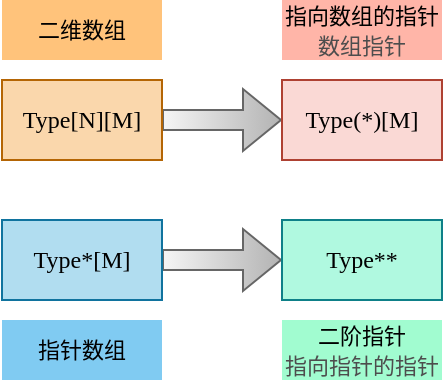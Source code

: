 <mxfile version="22.1.16" type="device">
  <diagram name="Page-1" id="YnSj80K2Y_cy2oaErPIG">
    <mxGraphModel dx="465" dy="320" grid="1" gridSize="10" guides="1" tooltips="1" connect="1" arrows="1" fold="1" page="1" pageScale="1" pageWidth="850" pageHeight="1100" math="1" shadow="0">
      <root>
        <mxCell id="0" />
        <mxCell id="1" parent="0" />
        <mxCell id="mlNKyCq5h5fFbtTb3AHi-3" value="" style="edgeStyle=orthogonalEdgeStyle;rounded=0;orthogonalLoop=1;jettySize=auto;html=1;shape=flexArrow;fillColor=#f5f5f5;gradientColor=#b3b3b3;strokeColor=#666666;gradientDirection=east;" parent="1" source="mlNKyCq5h5fFbtTb3AHi-1" target="mlNKyCq5h5fFbtTb3AHi-2" edge="1">
          <mxGeometry relative="1" as="geometry" />
        </mxCell>
        <mxCell id="mlNKyCq5h5fFbtTb3AHi-1" value="&lt;font face=&quot;consolas&quot;&gt;Type[N][M]&lt;/font&gt;" style="rounded=0;whiteSpace=wrap;html=1;fillColor=#fad7ac;strokeColor=#b46504;" parent="1" vertex="1">
          <mxGeometry x="160" y="240" width="80" height="40" as="geometry" />
        </mxCell>
        <mxCell id="mlNKyCq5h5fFbtTb3AHi-2" value="&lt;font face=&quot;consolas&quot;&gt;Type(*)[M]&lt;/font&gt;" style="rounded=0;whiteSpace=wrap;html=1;fillColor=#fad9d5;strokeColor=#ae4132;" parent="1" vertex="1">
          <mxGeometry x="300" y="240" width="80" height="40" as="geometry" />
        </mxCell>
        <mxCell id="mlNKyCq5h5fFbtTb3AHi-4" value="" style="edgeStyle=orthogonalEdgeStyle;rounded=0;orthogonalLoop=1;jettySize=auto;html=1;shape=flexArrow;fillColor=#f5f5f5;gradientColor=#b3b3b3;strokeColor=#666666;gradientDirection=east;" parent="1" source="mlNKyCq5h5fFbtTb3AHi-5" target="mlNKyCq5h5fFbtTb3AHi-6" edge="1">
          <mxGeometry relative="1" as="geometry" />
        </mxCell>
        <mxCell id="mlNKyCq5h5fFbtTb3AHi-5" value="&lt;font face=&quot;consolas&quot;&gt;Type*[M]&lt;/font&gt;" style="rounded=0;whiteSpace=wrap;html=1;fillColor=#b1ddf0;strokeColor=#10739e;" parent="1" vertex="1">
          <mxGeometry x="160" y="310" width="80" height="40" as="geometry" />
        </mxCell>
        <mxCell id="mlNKyCq5h5fFbtTb3AHi-6" value="&lt;font face=&quot;consolas&quot;&gt;Type**&lt;/font&gt;" style="rounded=0;whiteSpace=wrap;html=1;fillColor=#B0F9E0;strokeColor=#0E8088;" parent="1" vertex="1">
          <mxGeometry x="300" y="310" width="80" height="40" as="geometry" />
        </mxCell>
        <mxCell id="mlNKyCq5h5fFbtTb3AHi-7" value="&lt;font style=&quot;font-size: 11px;&quot;&gt;二维数组&lt;/font&gt;" style="text;html=1;strokeColor=none;fillColor=#ffc37b;align=center;verticalAlign=middle;whiteSpace=wrap;rounded=0;" parent="1" vertex="1">
          <mxGeometry x="160" y="200" width="80" height="30" as="geometry" />
        </mxCell>
        <mxCell id="mlNKyCq5h5fFbtTb3AHi-8" value="&lt;font style=&quot;font-size: 11px;&quot;&gt;指向数组的指针&lt;br&gt;&lt;font color=&quot;#4d4d4d&quot;&gt;数组指针&lt;/font&gt;&lt;br&gt;&lt;/font&gt;" style="text;html=1;strokeColor=none;fillColor=#ffb5a8;align=center;verticalAlign=middle;whiteSpace=wrap;rounded=0;" parent="1" vertex="1">
          <mxGeometry x="300" y="200" width="80" height="30" as="geometry" />
        </mxCell>
        <mxCell id="mlNKyCq5h5fFbtTb3AHi-9" value="&lt;span style=&quot;font-size: 11px;&quot;&gt;指针数组&lt;/span&gt;" style="text;html=1;strokeColor=none;fillColor=#80cbf2;align=center;verticalAlign=middle;whiteSpace=wrap;rounded=0;" parent="1" vertex="1">
          <mxGeometry x="160" y="360" width="80" height="30" as="geometry" />
        </mxCell>
        <mxCell id="mlNKyCq5h5fFbtTb3AHi-10" value="&lt;span style=&quot;font-size: 11px;&quot;&gt;二阶指针&lt;br&gt;&lt;font color=&quot;#4d4d4d&quot;&gt;指向指针的指针&lt;/font&gt;&lt;br&gt;&lt;/span&gt;" style="text;html=1;strokeColor=none;fillColor=#a1fcd0;align=center;verticalAlign=middle;whiteSpace=wrap;rounded=0;" parent="1" vertex="1">
          <mxGeometry x="300" y="360" width="80" height="30" as="geometry" />
        </mxCell>
      </root>
    </mxGraphModel>
  </diagram>
</mxfile>
